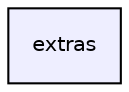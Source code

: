 digraph "extras" {
  compound=true
  node [ fontsize="10", fontname="Helvetica"];
  edge [ labelfontsize="10", labelfontname="Helvetica"];
  dir_1510bd745cd29c20d24c27171ebe5ba5 [shape=box, label="extras", style="filled", fillcolor="#eeeeff", pencolor="black", URL="dir_1510bd745cd29c20d24c27171ebe5ba5.html"];
}
